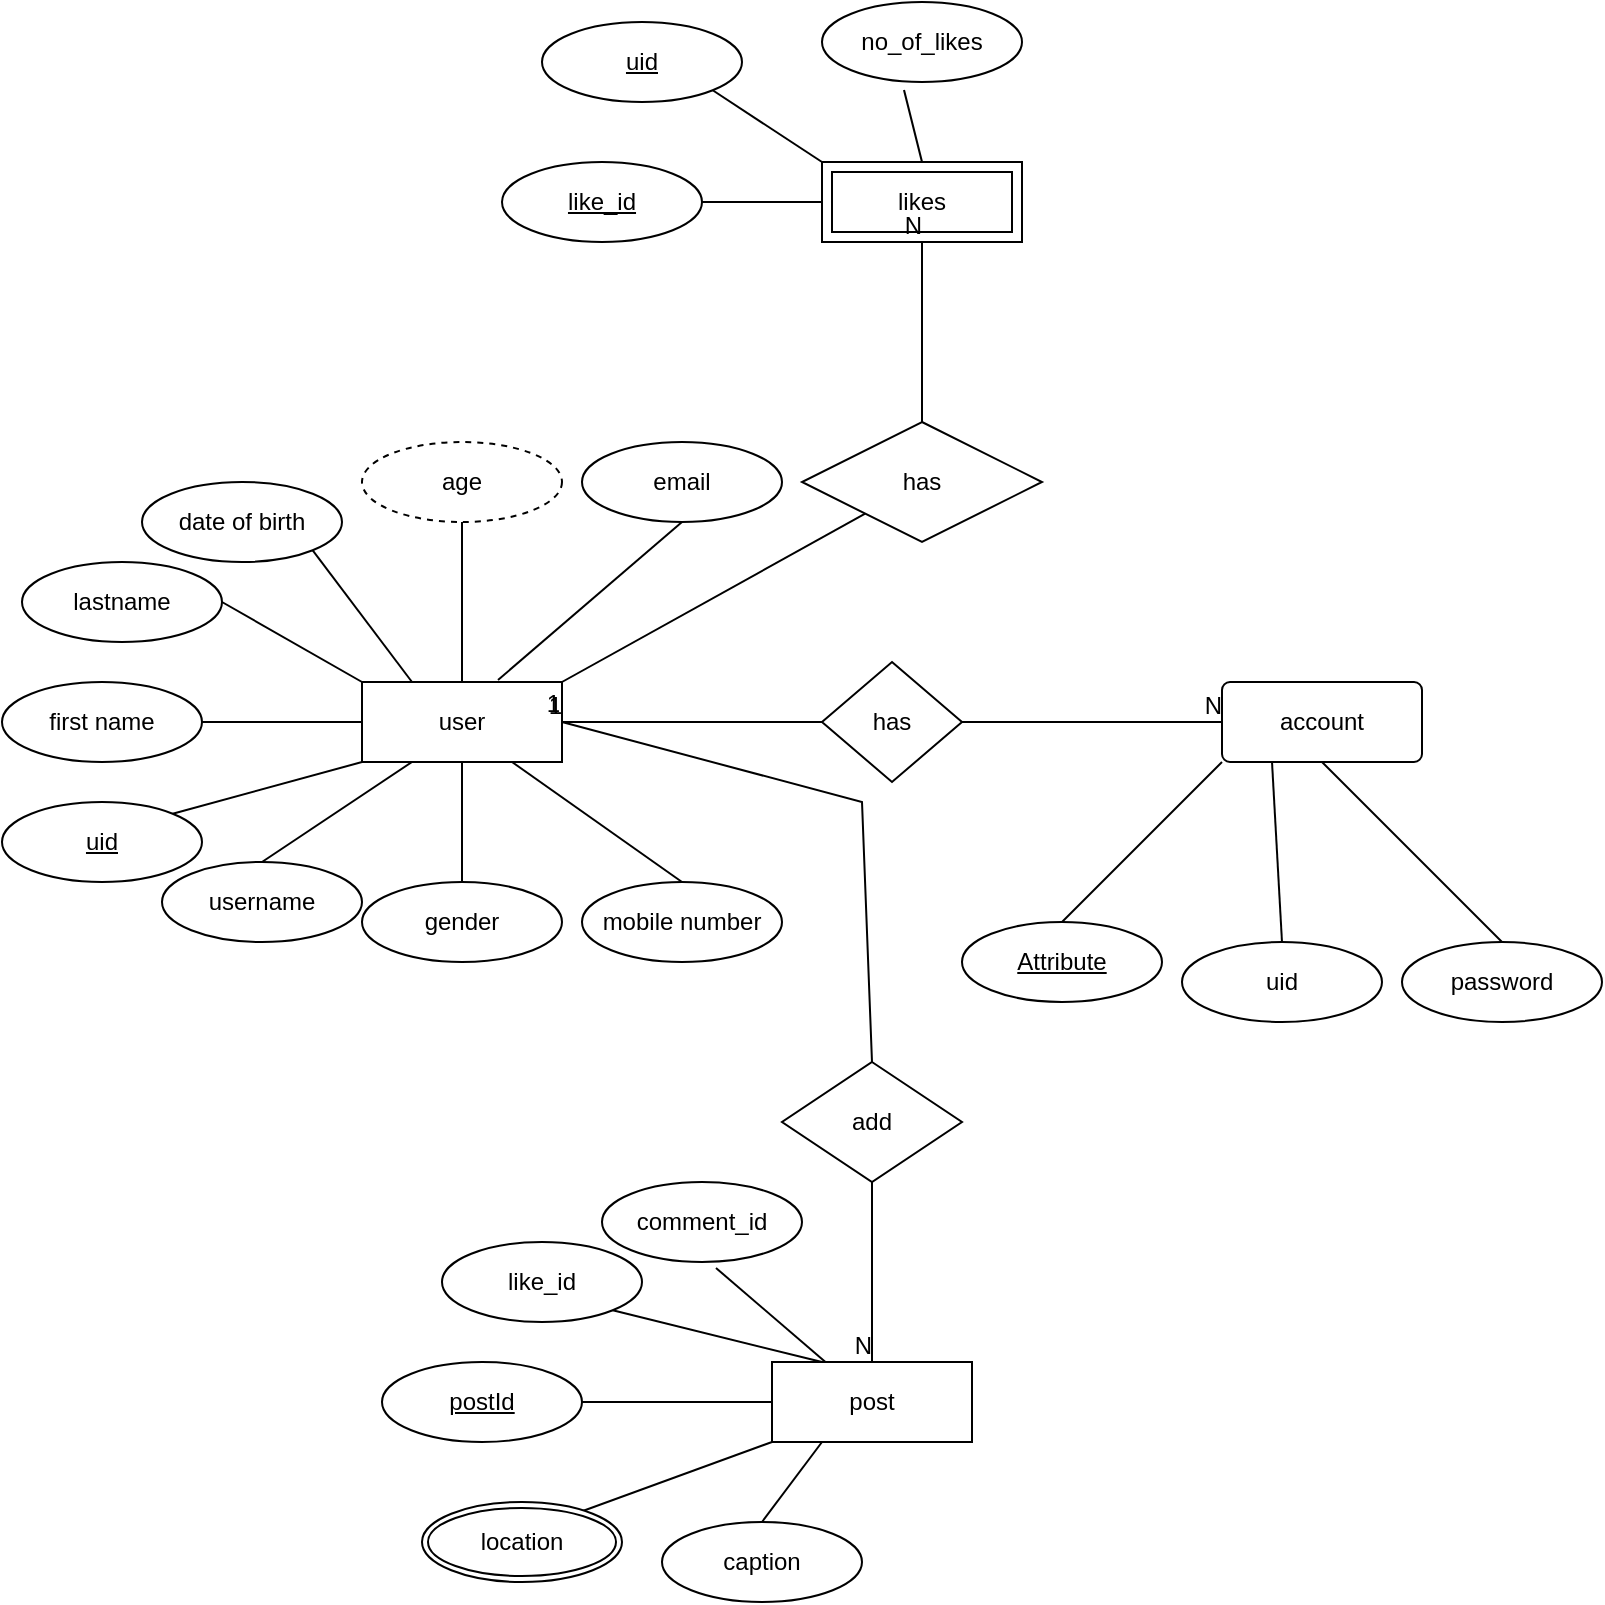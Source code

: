 <mxfile version="20.8.16" type="github" pages="2">
  <diagram id="R2lEEEUBdFMjLlhIrx00" name="Page-1">
    <mxGraphModel dx="1434" dy="788" grid="1" gridSize="10" guides="1" tooltips="1" connect="1" arrows="1" fold="1" page="1" pageScale="1" pageWidth="850" pageHeight="1100" math="0" shadow="0" extFonts="Permanent Marker^https://fonts.googleapis.com/css?family=Permanent+Marker">
      <root>
        <mxCell id="0" />
        <mxCell id="1" parent="0" />
        <mxCell id="cAx3dARf_b8kukLLjJno-4" value="account" style="rounded=1;arcSize=10;whiteSpace=wrap;html=1;align=center;" vertex="1" parent="1">
          <mxGeometry x="620" y="460" width="100" height="40" as="geometry" />
        </mxCell>
        <mxCell id="cAx3dARf_b8kukLLjJno-5" value="user" style="whiteSpace=wrap;html=1;align=center;" vertex="1" parent="1">
          <mxGeometry x="190" y="460" width="100" height="40" as="geometry" />
        </mxCell>
        <mxCell id="cAx3dARf_b8kukLLjJno-8" value="has" style="shape=rhombus;perimeter=rhombusPerimeter;whiteSpace=wrap;html=1;align=center;" vertex="1" parent="1">
          <mxGeometry x="420" y="450" width="70" height="60" as="geometry" />
        </mxCell>
        <mxCell id="cAx3dARf_b8kukLLjJno-16" value="" style="endArrow=none;html=1;rounded=0;entryX=1;entryY=0.5;entryDx=0;entryDy=0;exitX=0;exitY=0.5;exitDx=0;exitDy=0;" edge="1" parent="1" source="cAx3dARf_b8kukLLjJno-8" target="cAx3dARf_b8kukLLjJno-5">
          <mxGeometry relative="1" as="geometry">
            <mxPoint x="605" y="560" as="sourcePoint" />
            <mxPoint x="445" y="560" as="targetPoint" />
            <Array as="points" />
          </mxGeometry>
        </mxCell>
        <mxCell id="cAx3dARf_b8kukLLjJno-17" value="1" style="resizable=0;html=1;align=right;verticalAlign=bottom;" connectable="0" vertex="1" parent="cAx3dARf_b8kukLLjJno-16">
          <mxGeometry x="1" relative="1" as="geometry" />
        </mxCell>
        <mxCell id="cAx3dARf_b8kukLLjJno-20" value="" style="endArrow=none;html=1;rounded=0;entryX=0;entryY=0.5;entryDx=0;entryDy=0;exitX=1;exitY=0.5;exitDx=0;exitDy=0;" edge="1" parent="1" source="cAx3dARf_b8kukLLjJno-8" target="cAx3dARf_b8kukLLjJno-4">
          <mxGeometry relative="1" as="geometry">
            <mxPoint x="500" y="480" as="sourcePoint" />
            <mxPoint x="600" y="480" as="targetPoint" />
          </mxGeometry>
        </mxCell>
        <mxCell id="cAx3dARf_b8kukLLjJno-21" value="N" style="resizable=0;html=1;align=right;verticalAlign=bottom;" connectable="0" vertex="1" parent="cAx3dARf_b8kukLLjJno-20">
          <mxGeometry x="1" relative="1" as="geometry" />
        </mxCell>
        <mxCell id="cAx3dARf_b8kukLLjJno-23" value="username" style="ellipse;whiteSpace=wrap;html=1;align=center;" vertex="1" parent="1">
          <mxGeometry x="90" y="550" width="100" height="40" as="geometry" />
        </mxCell>
        <mxCell id="cAx3dARf_b8kukLLjJno-26" value="" style="endArrow=none;html=1;rounded=0;exitX=1;exitY=0;exitDx=0;exitDy=0;entryX=0;entryY=1;entryDx=0;entryDy=0;" edge="1" parent="1" source="cAx3dARf_b8kukLLjJno-27" target="cAx3dARf_b8kukLLjJno-5">
          <mxGeometry relative="1" as="geometry">
            <mxPoint x="440" y="480" as="sourcePoint" />
            <mxPoint x="600" y="480" as="targetPoint" />
          </mxGeometry>
        </mxCell>
        <mxCell id="cAx3dARf_b8kukLLjJno-27" value="uid" style="ellipse;whiteSpace=wrap;html=1;align=center;fontStyle=4;" vertex="1" parent="1">
          <mxGeometry x="10" y="520" width="100" height="40" as="geometry" />
        </mxCell>
        <mxCell id="cAx3dARf_b8kukLLjJno-29" value="" style="endArrow=none;html=1;rounded=0;exitX=0.5;exitY=0;exitDx=0;exitDy=0;entryX=0.25;entryY=1;entryDx=0;entryDy=0;" edge="1" parent="1" source="cAx3dARf_b8kukLLjJno-23" target="cAx3dARf_b8kukLLjJno-5">
          <mxGeometry relative="1" as="geometry">
            <mxPoint x="160" y="550" as="sourcePoint" />
            <mxPoint x="215" y="510" as="targetPoint" />
          </mxGeometry>
        </mxCell>
        <mxCell id="cAx3dARf_b8kukLLjJno-30" value="first name" style="ellipse;whiteSpace=wrap;html=1;align=center;" vertex="1" parent="1">
          <mxGeometry x="10" y="460" width="100" height="40" as="geometry" />
        </mxCell>
        <mxCell id="cAx3dARf_b8kukLLjJno-31" value="" style="endArrow=none;html=1;rounded=0;exitX=1;exitY=0.5;exitDx=0;exitDy=0;entryX=0;entryY=0.5;entryDx=0;entryDy=0;" edge="1" parent="1" source="cAx3dARf_b8kukLLjJno-30" target="cAx3dARf_b8kukLLjJno-5">
          <mxGeometry relative="1" as="geometry">
            <mxPoint x="160" y="540" as="sourcePoint" />
            <mxPoint x="200" y="510" as="targetPoint" />
          </mxGeometry>
        </mxCell>
        <mxCell id="cAx3dARf_b8kukLLjJno-32" value="lastname" style="ellipse;whiteSpace=wrap;html=1;align=center;" vertex="1" parent="1">
          <mxGeometry x="20" y="400" width="100" height="40" as="geometry" />
        </mxCell>
        <mxCell id="cAx3dARf_b8kukLLjJno-33" value="" style="endArrow=none;html=1;rounded=0;exitX=1;exitY=0.5;exitDx=0;exitDy=0;entryX=0;entryY=0;entryDx=0;entryDy=0;" edge="1" source="cAx3dARf_b8kukLLjJno-32" parent="1" target="cAx3dARf_b8kukLLjJno-5">
          <mxGeometry relative="1" as="geometry">
            <mxPoint x="170" y="480" as="sourcePoint" />
            <mxPoint x="200" y="420" as="targetPoint" />
          </mxGeometry>
        </mxCell>
        <mxCell id="cAx3dARf_b8kukLLjJno-35" value="date of birth" style="ellipse;whiteSpace=wrap;html=1;align=center;" vertex="1" parent="1">
          <mxGeometry x="80" y="360" width="100" height="40" as="geometry" />
        </mxCell>
        <mxCell id="cAx3dARf_b8kukLLjJno-36" value="" style="endArrow=none;html=1;rounded=0;exitX=1;exitY=1;exitDx=0;exitDy=0;entryX=0.25;entryY=0;entryDx=0;entryDy=0;" edge="1" source="cAx3dARf_b8kukLLjJno-35" parent="1" target="cAx3dARf_b8kukLLjJno-5">
          <mxGeometry relative="1" as="geometry">
            <mxPoint x="230" y="440" as="sourcePoint" />
            <mxPoint x="250" y="420" as="targetPoint" />
          </mxGeometry>
        </mxCell>
        <mxCell id="cAx3dARf_b8kukLLjJno-39" value="" style="endArrow=none;html=1;rounded=0;exitX=0.5;exitY=1;exitDx=0;exitDy=0;" edge="1" source="cAx3dARf_b8kukLLjJno-40" parent="1" target="cAx3dARf_b8kukLLjJno-5">
          <mxGeometry relative="1" as="geometry">
            <mxPoint x="210" y="380" as="sourcePoint" />
            <mxPoint x="295" y="440" as="targetPoint" />
          </mxGeometry>
        </mxCell>
        <mxCell id="cAx3dARf_b8kukLLjJno-40" value="age" style="ellipse;whiteSpace=wrap;html=1;align=center;dashed=1;" vertex="1" parent="1">
          <mxGeometry x="190" y="340" width="100" height="40" as="geometry" />
        </mxCell>
        <mxCell id="cAx3dARf_b8kukLLjJno-42" value="gender" style="ellipse;whiteSpace=wrap;html=1;align=center;" vertex="1" parent="1">
          <mxGeometry x="190" y="560" width="100" height="40" as="geometry" />
        </mxCell>
        <mxCell id="cAx3dARf_b8kukLLjJno-43" value="" style="endArrow=none;html=1;rounded=0;exitX=0.5;exitY=0;exitDx=0;exitDy=0;entryX=0.5;entryY=1;entryDx=0;entryDy=0;" edge="1" source="cAx3dARf_b8kukLLjJno-42" parent="1" target="cAx3dARf_b8kukLLjJno-5">
          <mxGeometry relative="1" as="geometry">
            <mxPoint x="260" y="585" as="sourcePoint" />
            <mxPoint x="215" y="510" as="targetPoint" />
          </mxGeometry>
        </mxCell>
        <mxCell id="cAx3dARf_b8kukLLjJno-44" value="email" style="ellipse;whiteSpace=wrap;html=1;align=center;" vertex="1" parent="1">
          <mxGeometry x="300" y="340" width="100" height="40" as="geometry" />
        </mxCell>
        <mxCell id="cAx3dARf_b8kukLLjJno-45" value="" style="endArrow=none;html=1;rounded=0;exitX=0.5;exitY=1;exitDx=0;exitDy=0;entryX=0.68;entryY=-0.025;entryDx=0;entryDy=0;entryPerimeter=0;" edge="1" source="cAx3dARf_b8kukLLjJno-44" parent="1" target="cAx3dARf_b8kukLLjJno-5">
          <mxGeometry relative="1" as="geometry">
            <mxPoint x="270" y="595" as="sourcePoint" />
            <mxPoint x="250" y="510" as="targetPoint" />
          </mxGeometry>
        </mxCell>
        <mxCell id="cAx3dARf_b8kukLLjJno-46" value="mobile number" style="ellipse;whiteSpace=wrap;html=1;align=center;" vertex="1" parent="1">
          <mxGeometry x="300" y="560" width="100" height="40" as="geometry" />
        </mxCell>
        <mxCell id="cAx3dARf_b8kukLLjJno-47" value="" style="endArrow=none;html=1;rounded=0;exitX=0.5;exitY=0;exitDx=0;exitDy=0;entryX=0.75;entryY=1;entryDx=0;entryDy=0;" edge="1" source="cAx3dARf_b8kukLLjJno-46" parent="1" target="cAx3dARf_b8kukLLjJno-5">
          <mxGeometry relative="1" as="geometry">
            <mxPoint x="350" y="705" as="sourcePoint" />
            <mxPoint x="330" y="620" as="targetPoint" />
          </mxGeometry>
        </mxCell>
        <mxCell id="cAx3dARf_b8kukLLjJno-50" value="" style="endArrow=none;html=1;rounded=0;exitX=0.4;exitY=0.25;exitDx=0;exitDy=0;entryX=0;entryY=1;entryDx=0;entryDy=0;exitPerimeter=0;" edge="1" parent="1" source="cAx3dARf_b8kukLLjJno-55" target="cAx3dARf_b8kukLLjJno-4">
          <mxGeometry relative="1" as="geometry">
            <mxPoint x="550" y="580" as="sourcePoint" />
            <mxPoint x="250" y="510" as="targetPoint" />
            <Array as="points" />
          </mxGeometry>
        </mxCell>
        <mxCell id="cAx3dARf_b8kukLLjJno-51" value="uid" style="ellipse;whiteSpace=wrap;html=1;align=center;" vertex="1" parent="1">
          <mxGeometry x="600" y="590" width="100" height="40" as="geometry" />
        </mxCell>
        <mxCell id="cAx3dARf_b8kukLLjJno-52" value="" style="endArrow=none;html=1;rounded=0;exitX=0.5;exitY=0;exitDx=0;exitDy=0;entryX=0.25;entryY=1;entryDx=0;entryDy=0;" edge="1" source="cAx3dARf_b8kukLLjJno-51" parent="1" target="cAx3dARf_b8kukLLjJno-4">
          <mxGeometry relative="1" as="geometry">
            <mxPoint x="370" y="630" as="sourcePoint" />
            <mxPoint x="655" y="520" as="targetPoint" />
            <Array as="points" />
          </mxGeometry>
        </mxCell>
        <mxCell id="cAx3dARf_b8kukLLjJno-53" value="password" style="ellipse;whiteSpace=wrap;html=1;align=center;" vertex="1" parent="1">
          <mxGeometry x="710" y="590" width="100" height="40" as="geometry" />
        </mxCell>
        <mxCell id="cAx3dARf_b8kukLLjJno-54" value="" style="endArrow=none;html=1;rounded=0;exitX=0.5;exitY=0;exitDx=0;exitDy=0;entryX=0.5;entryY=1;entryDx=0;entryDy=0;" edge="1" parent="1" source="cAx3dARf_b8kukLLjJno-53" target="cAx3dARf_b8kukLLjJno-4">
          <mxGeometry relative="1" as="geometry">
            <mxPoint x="650" y="620" as="sourcePoint" />
            <mxPoint x="655" y="510" as="targetPoint" />
            <Array as="points" />
          </mxGeometry>
        </mxCell>
        <mxCell id="cAx3dARf_b8kukLLjJno-55" value="Attribute" style="ellipse;whiteSpace=wrap;html=1;align=center;fontStyle=4;" vertex="1" parent="1">
          <mxGeometry x="490" y="580" width="100" height="40" as="geometry" />
        </mxCell>
        <mxCell id="cAx3dARf_b8kukLLjJno-56" value="add" style="shape=rhombus;perimeter=rhombusPerimeter;whiteSpace=wrap;html=1;align=center;" vertex="1" parent="1">
          <mxGeometry x="400" y="650" width="90" height="60" as="geometry" />
        </mxCell>
        <mxCell id="cAx3dARf_b8kukLLjJno-58" value="" style="endArrow=none;html=1;rounded=0;exitX=0.5;exitY=1;exitDx=0;exitDy=0;entryX=0.5;entryY=0;entryDx=0;entryDy=0;" edge="1" parent="1" source="cAx3dARf_b8kukLLjJno-56" target="cAx3dARf_b8kukLLjJno-62">
          <mxGeometry relative="1" as="geometry">
            <mxPoint x="120" y="680" as="sourcePoint" />
            <mxPoint x="445" y="800" as="targetPoint" />
          </mxGeometry>
        </mxCell>
        <mxCell id="cAx3dARf_b8kukLLjJno-59" value="N" style="resizable=0;html=1;align=right;verticalAlign=bottom;" connectable="0" vertex="1" parent="cAx3dARf_b8kukLLjJno-58">
          <mxGeometry x="1" relative="1" as="geometry" />
        </mxCell>
        <mxCell id="cAx3dARf_b8kukLLjJno-60" value="" style="endArrow=none;html=1;rounded=0;entryX=1;entryY=0.5;entryDx=0;entryDy=0;exitX=0.5;exitY=0;exitDx=0;exitDy=0;" edge="1" parent="1" source="cAx3dARf_b8kukLLjJno-56" target="cAx3dARf_b8kukLLjJno-5">
          <mxGeometry relative="1" as="geometry">
            <mxPoint x="440" y="640" as="sourcePoint" />
            <mxPoint x="300" y="490" as="targetPoint" />
            <Array as="points">
              <mxPoint x="440" y="520" />
            </Array>
          </mxGeometry>
        </mxCell>
        <mxCell id="cAx3dARf_b8kukLLjJno-61" value="1" style="resizable=0;html=1;align=right;verticalAlign=bottom;" connectable="0" vertex="1" parent="cAx3dARf_b8kukLLjJno-60">
          <mxGeometry x="1" relative="1" as="geometry" />
        </mxCell>
        <mxCell id="cAx3dARf_b8kukLLjJno-62" value="post" style="whiteSpace=wrap;html=1;align=center;" vertex="1" parent="1">
          <mxGeometry x="395" y="800" width="100" height="40" as="geometry" />
        </mxCell>
        <mxCell id="cAx3dARf_b8kukLLjJno-69" value="like_id" style="ellipse;whiteSpace=wrap;html=1;align=center;" vertex="1" parent="1">
          <mxGeometry x="230" y="740" width="100" height="40" as="geometry" />
        </mxCell>
        <mxCell id="cAx3dARf_b8kukLLjJno-71" value="caption" style="ellipse;whiteSpace=wrap;html=1;align=center;" vertex="1" parent="1">
          <mxGeometry x="340" y="880" width="100" height="40" as="geometry" />
        </mxCell>
        <mxCell id="cAx3dARf_b8kukLLjJno-72" value="comment_id" style="ellipse;whiteSpace=wrap;html=1;align=center;" vertex="1" parent="1">
          <mxGeometry x="310" y="710" width="100" height="40" as="geometry" />
        </mxCell>
        <mxCell id="cAx3dARf_b8kukLLjJno-73" value="" style="endArrow=none;html=1;rounded=0;entryX=0.57;entryY=1.075;entryDx=0;entryDy=0;entryPerimeter=0;" edge="1" parent="1" source="cAx3dARf_b8kukLLjJno-62" target="cAx3dARf_b8kukLLjJno-72">
          <mxGeometry relative="1" as="geometry">
            <mxPoint x="565" y="960" as="sourcePoint" />
            <mxPoint x="480" y="900" as="targetPoint" />
          </mxGeometry>
        </mxCell>
        <mxCell id="cAx3dARf_b8kukLLjJno-74" value="" style="endArrow=none;html=1;rounded=0;entryX=1;entryY=1;entryDx=0;entryDy=0;exitX=0.25;exitY=0;exitDx=0;exitDy=0;" edge="1" parent="1" source="cAx3dARf_b8kukLLjJno-62" target="cAx3dARf_b8kukLLjJno-69">
          <mxGeometry relative="1" as="geometry">
            <mxPoint x="430" y="810" as="sourcePoint" />
            <mxPoint x="407" y="773" as="targetPoint" />
          </mxGeometry>
        </mxCell>
        <mxCell id="cAx3dARf_b8kukLLjJno-75" value="" style="endArrow=none;html=1;rounded=0;entryX=1;entryY=0.5;entryDx=0;entryDy=0;exitX=0;exitY=0.5;exitDx=0;exitDy=0;" edge="1" parent="1" source="cAx3dARf_b8kukLLjJno-62" target="cAx3dARf_b8kukLLjJno-78">
          <mxGeometry relative="1" as="geometry">
            <mxPoint x="430" y="810" as="sourcePoint" />
            <mxPoint x="290" y="820" as="targetPoint" />
          </mxGeometry>
        </mxCell>
        <mxCell id="cAx3dARf_b8kukLLjJno-76" value="" style="endArrow=none;html=1;rounded=0;exitX=0;exitY=1;exitDx=0;exitDy=0;entryX=0.79;entryY=0.125;entryDx=0;entryDy=0;entryPerimeter=0;" edge="1" parent="1" source="cAx3dARf_b8kukLLjJno-62" target="cAx3dARf_b8kukLLjJno-79">
          <mxGeometry relative="1" as="geometry">
            <mxPoint x="405" y="830" as="sourcePoint" />
            <mxPoint x="317.73" y="866.876" as="targetPoint" />
          </mxGeometry>
        </mxCell>
        <mxCell id="cAx3dARf_b8kukLLjJno-77" value="" style="endArrow=none;html=1;rounded=0;exitX=0.25;exitY=1;exitDx=0;exitDy=0;entryX=0.5;entryY=0;entryDx=0;entryDy=0;" edge="1" parent="1" source="cAx3dARf_b8kukLLjJno-62" target="cAx3dARf_b8kukLLjJno-71">
          <mxGeometry relative="1" as="geometry">
            <mxPoint x="405" y="850" as="sourcePoint" />
            <mxPoint x="327.73" y="876.876" as="targetPoint" />
          </mxGeometry>
        </mxCell>
        <mxCell id="cAx3dARf_b8kukLLjJno-78" value="postId" style="ellipse;whiteSpace=wrap;html=1;align=center;fontStyle=4;" vertex="1" parent="1">
          <mxGeometry x="200" y="800" width="100" height="40" as="geometry" />
        </mxCell>
        <mxCell id="cAx3dARf_b8kukLLjJno-79" value="location" style="ellipse;shape=doubleEllipse;margin=3;whiteSpace=wrap;html=1;align=center;" vertex="1" parent="1">
          <mxGeometry x="220" y="870" width="100" height="40" as="geometry" />
        </mxCell>
        <mxCell id="cAx3dARf_b8kukLLjJno-81" value="" style="endArrow=none;html=1;rounded=0;exitX=1;exitY=0;exitDx=0;exitDy=0;" edge="1" parent="1" source="cAx3dARf_b8kukLLjJno-5" target="cAx3dARf_b8kukLLjJno-82">
          <mxGeometry relative="1" as="geometry">
            <mxPoint x="340" y="280" as="sourcePoint" />
            <mxPoint x="480" y="360" as="targetPoint" />
          </mxGeometry>
        </mxCell>
        <mxCell id="cAx3dARf_b8kukLLjJno-82" value="has" style="shape=rhombus;perimeter=rhombusPerimeter;whiteSpace=wrap;html=1;align=center;" vertex="1" parent="1">
          <mxGeometry x="410" y="330" width="120" height="60" as="geometry" />
        </mxCell>
        <mxCell id="cAx3dARf_b8kukLLjJno-83" value="likes" style="shape=ext;margin=3;double=1;whiteSpace=wrap;html=1;align=center;" vertex="1" parent="1">
          <mxGeometry x="420" y="200" width="100" height="40" as="geometry" />
        </mxCell>
        <mxCell id="cAx3dARf_b8kukLLjJno-85" value="" style="endArrow=none;html=1;rounded=0;exitX=0.5;exitY=0;exitDx=0;exitDy=0;entryX=0.5;entryY=1;entryDx=0;entryDy=0;" edge="1" parent="1" source="cAx3dARf_b8kukLLjJno-82" target="cAx3dARf_b8kukLLjJno-83">
          <mxGeometry relative="1" as="geometry">
            <mxPoint x="390" y="300" as="sourcePoint" />
            <mxPoint x="550" y="300" as="targetPoint" />
          </mxGeometry>
        </mxCell>
        <mxCell id="cAx3dARf_b8kukLLjJno-86" value="N" style="resizable=0;html=1;align=right;verticalAlign=bottom;" connectable="0" vertex="1" parent="cAx3dARf_b8kukLLjJno-85">
          <mxGeometry x="1" relative="1" as="geometry" />
        </mxCell>
        <mxCell id="cAx3dARf_b8kukLLjJno-87" value="like_id" style="ellipse;whiteSpace=wrap;html=1;align=center;fontStyle=4;" vertex="1" parent="1">
          <mxGeometry x="260" y="200" width="100" height="40" as="geometry" />
        </mxCell>
        <mxCell id="cAx3dARf_b8kukLLjJno-88" value="" style="endArrow=none;html=1;rounded=0;entryX=0;entryY=0.5;entryDx=0;entryDy=0;exitX=1;exitY=0.5;exitDx=0;exitDy=0;" edge="1" parent="1" source="cAx3dARf_b8kukLLjJno-87" target="cAx3dARf_b8kukLLjJno-83">
          <mxGeometry relative="1" as="geometry">
            <mxPoint x="340" y="480" as="sourcePoint" />
            <mxPoint x="500" y="480" as="targetPoint" />
            <Array as="points" />
          </mxGeometry>
        </mxCell>
        <mxCell id="cAx3dARf_b8kukLLjJno-89" value="uid" style="ellipse;whiteSpace=wrap;html=1;align=center;fontStyle=4;" vertex="1" parent="1">
          <mxGeometry x="280" y="130" width="100" height="40" as="geometry" />
        </mxCell>
        <mxCell id="cAx3dARf_b8kukLLjJno-90" value="" style="endArrow=none;html=1;rounded=0;entryX=0;entryY=0;entryDx=0;entryDy=0;exitX=1;exitY=1;exitDx=0;exitDy=0;" edge="1" source="cAx3dARf_b8kukLLjJno-89" parent="1" target="cAx3dARf_b8kukLLjJno-83">
          <mxGeometry relative="1" as="geometry">
            <mxPoint x="360" y="410" as="sourcePoint" />
            <mxPoint x="440" y="150" as="targetPoint" />
            <Array as="points" />
          </mxGeometry>
        </mxCell>
        <mxCell id="1xty656yizIFkWR6XNAY-1" value="no_of_likes" style="ellipse;whiteSpace=wrap;html=1;align=center;" vertex="1" parent="1">
          <mxGeometry x="420" y="120" width="100" height="40" as="geometry" />
        </mxCell>
        <mxCell id="1xty656yizIFkWR6XNAY-2" value="" style="endArrow=none;html=1;rounded=0;exitX=0.41;exitY=1.1;exitDx=0;exitDy=0;exitPerimeter=0;entryX=0.5;entryY=0;entryDx=0;entryDy=0;" edge="1" parent="1" source="1xty656yizIFkWR6XNAY-1" target="cAx3dARf_b8kukLLjJno-83">
          <mxGeometry relative="1" as="geometry">
            <mxPoint x="620" y="200" as="sourcePoint" />
            <mxPoint x="780" y="200" as="targetPoint" />
          </mxGeometry>
        </mxCell>
      </root>
    </mxGraphModel>
  </diagram>
  <diagram id="vMZz_6wHv2lzmCny60pE" name="Page-2">
    <mxGraphModel dx="1434" dy="788" grid="1" gridSize="10" guides="1" tooltips="1" connect="1" arrows="1" fold="1" page="1" pageScale="1" pageWidth="850" pageHeight="1100" math="0" shadow="0">
      <root>
        <mxCell id="0" />
        <mxCell id="1" parent="0" />
      </root>
    </mxGraphModel>
  </diagram>
</mxfile>
